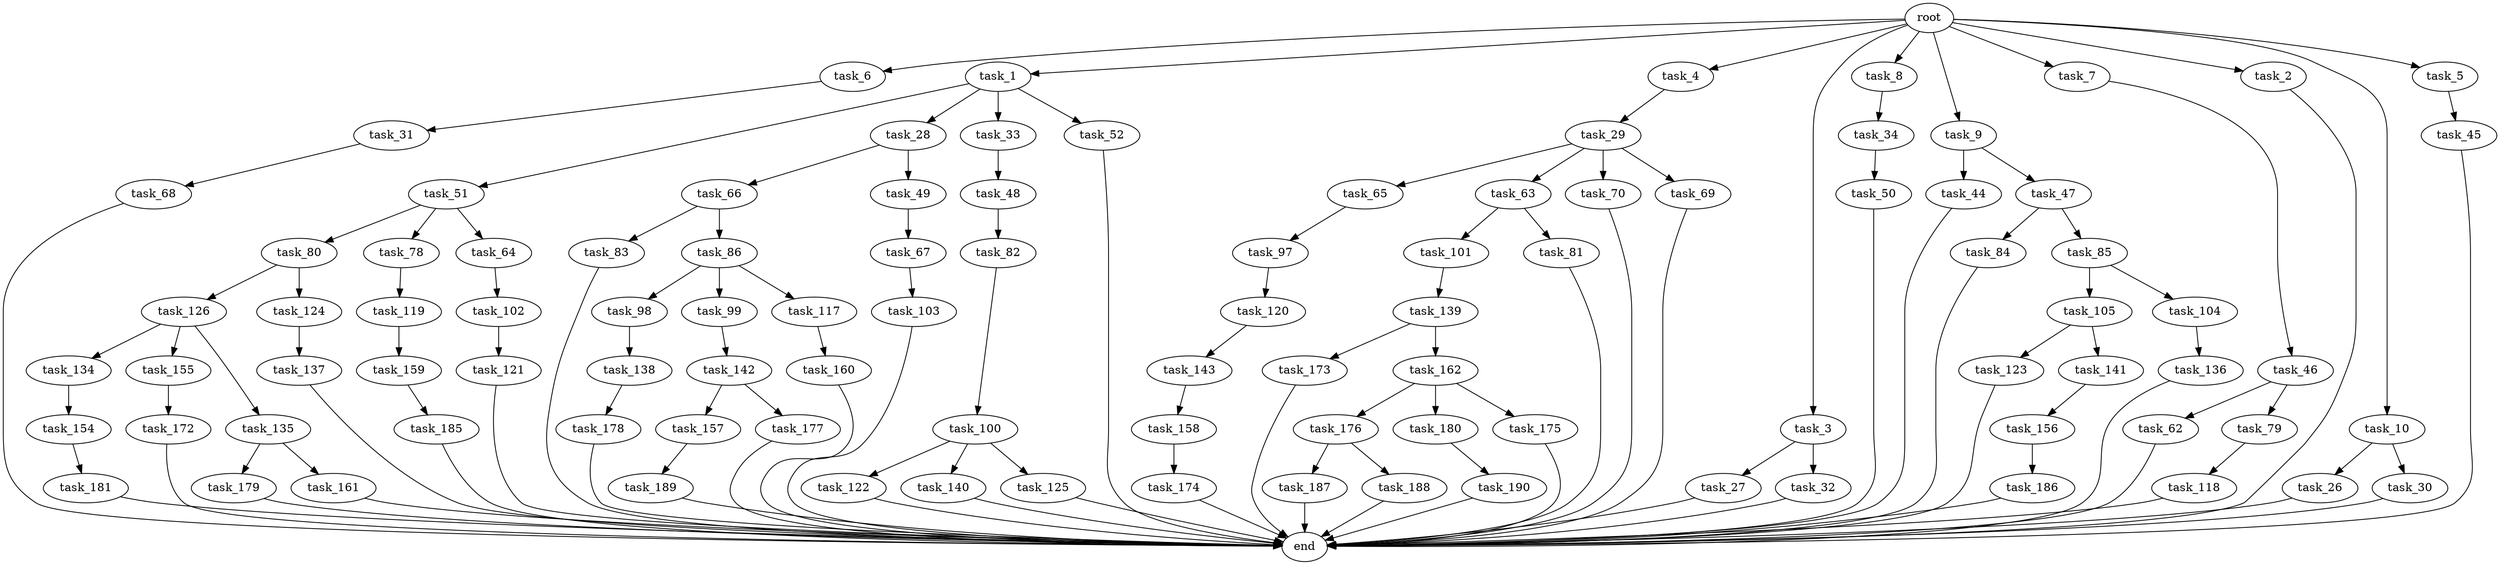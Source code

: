 digraph G {
  task_134 [size="858993459.200000"];
  task_6 [size="1.024000"];
  task_154 [size="858993459.200000"];
  task_136 [size="695784701.952000"];
  task_45 [size="77309411.328000"];
  task_187 [size="34359738.368000"];
  task_123 [size="695784701.952000"];
  task_44 [size="34359738.368000"];
  task_66 [size="858993459.200000"];
  task_1 [size="1.024000"];
  task_82 [size="309237645.312000"];
  task_159 [size="309237645.312000"];
  task_68 [size="309237645.312000"];
  task_119 [size="77309411.328000"];
  task_190 [size="214748364.800000"];
  task_65 [size="549755813.888000"];
  task_83 [size="34359738.368000"];
  root [size="0.000000"];
  task_63 [size="549755813.888000"];
  task_176 [size="77309411.328000"];
  task_179 [size="214748364.800000"];
  task_4 [size="1.024000"];
  task_3 [size="1.024000"];
  task_98 [size="34359738.368000"];
  task_62 [size="137438953.472000"];
  task_189 [size="77309411.328000"];
  task_173 [size="214748364.800000"];
  task_101 [size="309237645.312000"];
  task_157 [size="214748364.800000"];
  task_178 [size="137438953.472000"];
  task_8 [size="1.024000"];
  task_120 [size="695784701.952000"];
  task_9 [size="1.024000"];
  task_27 [size="549755813.888000"];
  task_177 [size="214748364.800000"];
  task_86 [size="34359738.368000"];
  task_80 [size="137438953.472000"];
  task_97 [size="420906795.008000"];
  task_49 [size="858993459.200000"];
  task_161 [size="214748364.800000"];
  task_32 [size="549755813.888000"];
  task_172 [size="34359738.368000"];
  task_100 [size="549755813.888000"];
  task_7 [size="1.024000"];
  task_188 [size="34359738.368000"];
  task_99 [size="34359738.368000"];
  task_181 [size="695784701.952000"];
  task_155 [size="858993459.200000"];
  task_51 [size="137438953.472000"];
  task_31 [size="137438953.472000"];
  task_186 [size="309237645.312000"];
  task_28 [size="137438953.472000"];
  task_142 [size="309237645.312000"];
  task_84 [size="214748364.800000"];
  task_137 [size="77309411.328000"];
  task_180 [size="77309411.328000"];
  task_121 [size="858993459.200000"];
  task_175 [size="77309411.328000"];
  task_141 [size="695784701.952000"];
  task_162 [size="214748364.800000"];
  task_26 [size="137438953.472000"];
  task_143 [size="214748364.800000"];
  task_2 [size="1.024000"];
  task_105 [size="34359738.368000"];
  task_118 [size="77309411.328000"];
  task_81 [size="309237645.312000"];
  task_33 [size="137438953.472000"];
  task_79 [size="137438953.472000"];
  task_50 [size="420906795.008000"];
  task_122 [size="214748364.800000"];
  task_104 [size="34359738.368000"];
  task_158 [size="214748364.800000"];
  task_160 [size="77309411.328000"];
  task_174 [size="420906795.008000"];
  task_103 [size="549755813.888000"];
  task_78 [size="137438953.472000"];
  task_70 [size="549755813.888000"];
  task_46 [size="137438953.472000"];
  task_30 [size="137438953.472000"];
  task_156 [size="858993459.200000"];
  task_67 [size="137438953.472000"];
  task_48 [size="549755813.888000"];
  task_10 [size="1.024000"];
  task_135 [size="858993459.200000"];
  task_140 [size="214748364.800000"];
  task_52 [size="137438953.472000"];
  task_85 [size="214748364.800000"];
  task_185 [size="34359738.368000"];
  task_29 [size="420906795.008000"];
  task_102 [size="695784701.952000"];
  task_139 [size="858993459.200000"];
  task_117 [size="34359738.368000"];
  task_47 [size="34359738.368000"];
  task_69 [size="549755813.888000"];
  task_126 [size="549755813.888000"];
  end [size="0.000000"];
  task_5 [size="1.024000"];
  task_34 [size="214748364.800000"];
  task_124 [size="549755813.888000"];
  task_125 [size="214748364.800000"];
  task_138 [size="858993459.200000"];
  task_64 [size="137438953.472000"];

  task_134 -> task_154 [size="838860800.000000"];
  task_6 -> task_31 [size="134217728.000000"];
  task_154 -> task_181 [size="679477248.000000"];
  task_136 -> end [size="1.000000"];
  task_45 -> end [size="1.000000"];
  task_187 -> end [size="1.000000"];
  task_123 -> end [size="1.000000"];
  task_44 -> end [size="1.000000"];
  task_66 -> task_86 [size="33554432.000000"];
  task_66 -> task_83 [size="33554432.000000"];
  task_1 -> task_51 [size="134217728.000000"];
  task_1 -> task_52 [size="134217728.000000"];
  task_1 -> task_33 [size="134217728.000000"];
  task_1 -> task_28 [size="134217728.000000"];
  task_82 -> task_100 [size="536870912.000000"];
  task_159 -> task_185 [size="33554432.000000"];
  task_68 -> end [size="1.000000"];
  task_119 -> task_159 [size="301989888.000000"];
  task_190 -> end [size="1.000000"];
  task_65 -> task_97 [size="411041792.000000"];
  task_83 -> end [size="1.000000"];
  root -> task_2 [size="1.000000"];
  root -> task_6 [size="1.000000"];
  root -> task_7 [size="1.000000"];
  root -> task_4 [size="1.000000"];
  root -> task_3 [size="1.000000"];
  root -> task_5 [size="1.000000"];
  root -> task_1 [size="1.000000"];
  root -> task_8 [size="1.000000"];
  root -> task_9 [size="1.000000"];
  root -> task_10 [size="1.000000"];
  task_63 -> task_81 [size="301989888.000000"];
  task_63 -> task_101 [size="301989888.000000"];
  task_176 -> task_187 [size="33554432.000000"];
  task_176 -> task_188 [size="33554432.000000"];
  task_179 -> end [size="1.000000"];
  task_4 -> task_29 [size="411041792.000000"];
  task_3 -> task_27 [size="536870912.000000"];
  task_3 -> task_32 [size="536870912.000000"];
  task_98 -> task_138 [size="838860800.000000"];
  task_62 -> end [size="1.000000"];
  task_189 -> end [size="1.000000"];
  task_173 -> end [size="1.000000"];
  task_101 -> task_139 [size="838860800.000000"];
  task_157 -> task_189 [size="75497472.000000"];
  task_178 -> end [size="1.000000"];
  task_8 -> task_34 [size="209715200.000000"];
  task_120 -> task_143 [size="209715200.000000"];
  task_9 -> task_44 [size="33554432.000000"];
  task_9 -> task_47 [size="33554432.000000"];
  task_27 -> end [size="1.000000"];
  task_177 -> end [size="1.000000"];
  task_86 -> task_98 [size="33554432.000000"];
  task_86 -> task_99 [size="33554432.000000"];
  task_86 -> task_117 [size="33554432.000000"];
  task_80 -> task_124 [size="536870912.000000"];
  task_80 -> task_126 [size="536870912.000000"];
  task_97 -> task_120 [size="679477248.000000"];
  task_49 -> task_67 [size="134217728.000000"];
  task_161 -> end [size="1.000000"];
  task_32 -> end [size="1.000000"];
  task_172 -> end [size="1.000000"];
  task_100 -> task_122 [size="209715200.000000"];
  task_100 -> task_125 [size="209715200.000000"];
  task_100 -> task_140 [size="209715200.000000"];
  task_7 -> task_46 [size="134217728.000000"];
  task_188 -> end [size="1.000000"];
  task_99 -> task_142 [size="301989888.000000"];
  task_181 -> end [size="1.000000"];
  task_155 -> task_172 [size="33554432.000000"];
  task_51 -> task_80 [size="134217728.000000"];
  task_51 -> task_64 [size="134217728.000000"];
  task_51 -> task_78 [size="134217728.000000"];
  task_31 -> task_68 [size="301989888.000000"];
  task_186 -> end [size="1.000000"];
  task_28 -> task_66 [size="838860800.000000"];
  task_28 -> task_49 [size="838860800.000000"];
  task_142 -> task_177 [size="209715200.000000"];
  task_142 -> task_157 [size="209715200.000000"];
  task_84 -> end [size="1.000000"];
  task_137 -> end [size="1.000000"];
  task_180 -> task_190 [size="209715200.000000"];
  task_121 -> end [size="1.000000"];
  task_175 -> end [size="1.000000"];
  task_141 -> task_156 [size="838860800.000000"];
  task_162 -> task_180 [size="75497472.000000"];
  task_162 -> task_176 [size="75497472.000000"];
  task_162 -> task_175 [size="75497472.000000"];
  task_26 -> end [size="1.000000"];
  task_143 -> task_158 [size="209715200.000000"];
  task_2 -> end [size="1.000000"];
  task_105 -> task_123 [size="679477248.000000"];
  task_105 -> task_141 [size="679477248.000000"];
  task_118 -> end [size="1.000000"];
  task_81 -> end [size="1.000000"];
  task_33 -> task_48 [size="536870912.000000"];
  task_79 -> task_118 [size="75497472.000000"];
  task_50 -> end [size="1.000000"];
  task_122 -> end [size="1.000000"];
  task_104 -> task_136 [size="679477248.000000"];
  task_158 -> task_174 [size="411041792.000000"];
  task_160 -> end [size="1.000000"];
  task_174 -> end [size="1.000000"];
  task_103 -> end [size="1.000000"];
  task_78 -> task_119 [size="75497472.000000"];
  task_70 -> end [size="1.000000"];
  task_46 -> task_62 [size="134217728.000000"];
  task_46 -> task_79 [size="134217728.000000"];
  task_30 -> end [size="1.000000"];
  task_156 -> task_186 [size="301989888.000000"];
  task_67 -> task_103 [size="536870912.000000"];
  task_48 -> task_82 [size="301989888.000000"];
  task_10 -> task_26 [size="134217728.000000"];
  task_10 -> task_30 [size="134217728.000000"];
  task_135 -> task_161 [size="209715200.000000"];
  task_135 -> task_179 [size="209715200.000000"];
  task_140 -> end [size="1.000000"];
  task_52 -> end [size="1.000000"];
  task_85 -> task_105 [size="33554432.000000"];
  task_85 -> task_104 [size="33554432.000000"];
  task_185 -> end [size="1.000000"];
  task_29 -> task_65 [size="536870912.000000"];
  task_29 -> task_63 [size="536870912.000000"];
  task_29 -> task_69 [size="536870912.000000"];
  task_29 -> task_70 [size="536870912.000000"];
  task_102 -> task_121 [size="838860800.000000"];
  task_139 -> task_173 [size="209715200.000000"];
  task_139 -> task_162 [size="209715200.000000"];
  task_117 -> task_160 [size="75497472.000000"];
  task_47 -> task_84 [size="209715200.000000"];
  task_47 -> task_85 [size="209715200.000000"];
  task_69 -> end [size="1.000000"];
  task_126 -> task_134 [size="838860800.000000"];
  task_126 -> task_155 [size="838860800.000000"];
  task_126 -> task_135 [size="838860800.000000"];
  task_5 -> task_45 [size="75497472.000000"];
  task_34 -> task_50 [size="411041792.000000"];
  task_124 -> task_137 [size="75497472.000000"];
  task_125 -> end [size="1.000000"];
  task_138 -> task_178 [size="134217728.000000"];
  task_64 -> task_102 [size="679477248.000000"];
}
